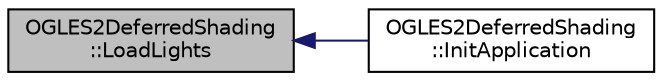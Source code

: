 digraph "OGLES2DeferredShading::LoadLights"
{
  edge [fontname="Helvetica",fontsize="10",labelfontname="Helvetica",labelfontsize="10"];
  node [fontname="Helvetica",fontsize="10",shape=record];
  rankdir="LR";
  Node1 [label="OGLES2DeferredShading\l::LoadLights",height=0.2,width=0.4,color="black", fillcolor="grey75", style="filled", fontcolor="black"];
  Node1 -> Node2 [dir="back",color="midnightblue",fontsize="10",style="solid",fontname="Helvetica"];
  Node2 [label="OGLES2DeferredShading\l::InitApplication",height=0.2,width=0.4,color="black", fillcolor="white", style="filled",URL="$class_o_g_l_e_s2_deferred_shading.html#a7924c712514baff744873436c9bea61e"];
}

